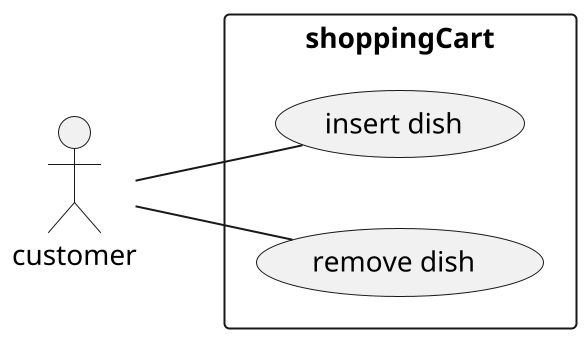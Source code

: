 @startuml shoppingCart
scale 2
left to right direction
skinparam packageStyle rect

actor "customer"

rectangle "shoppingCart" {
    (customer) -- (insert dish)
    (customer) -- (remove dish)
}

@enduml